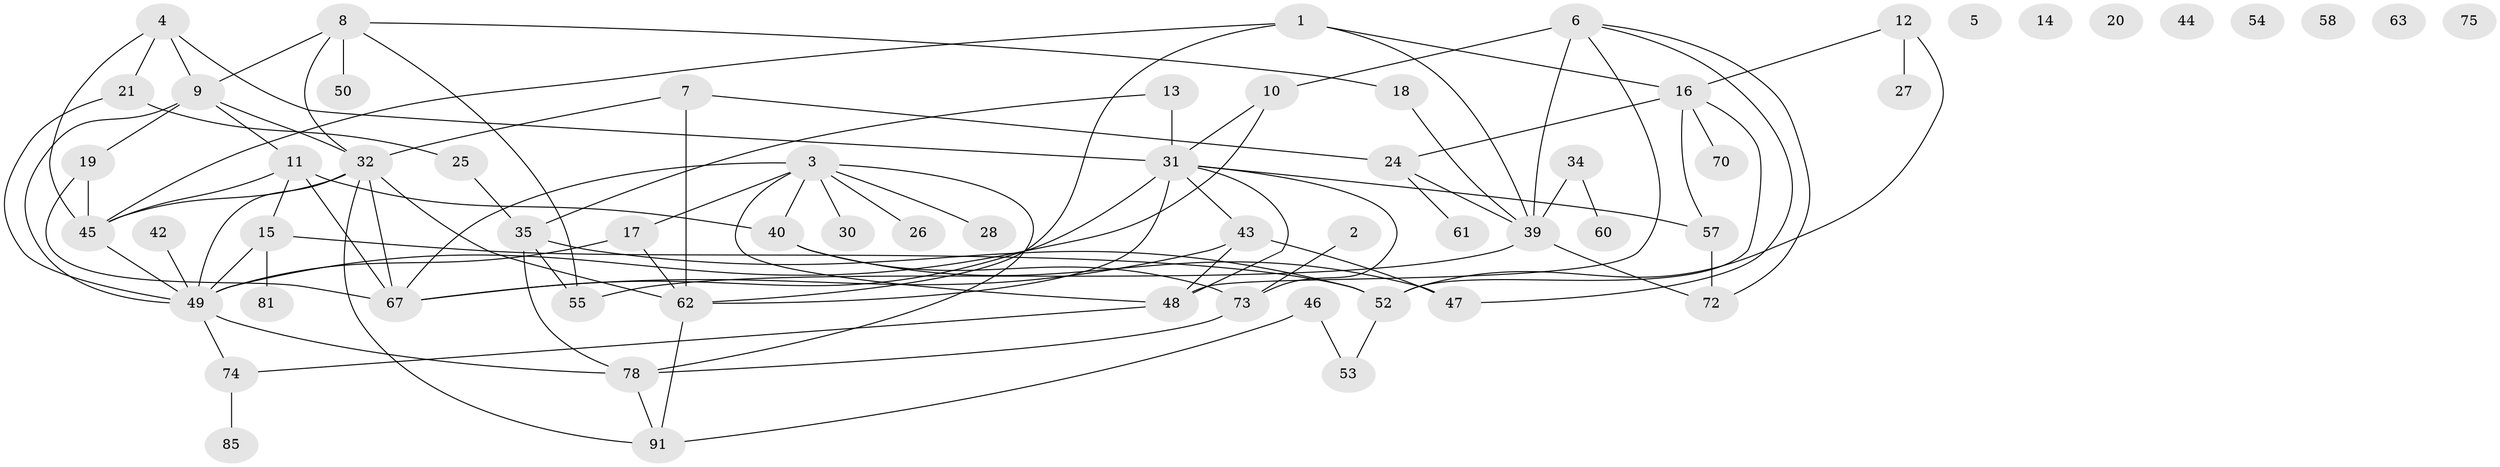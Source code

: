 // original degree distribution, {2: 0.15217391304347827, 7: 0.021739130434782608, 0: 0.07608695652173914, 3: 0.22826086956521738, 4: 0.1956521739130435, 1: 0.17391304347826086, 5: 0.14130434782608695, 8: 0.010869565217391304}
// Generated by graph-tools (version 1.1) at 2025/41/03/06/25 10:41:25]
// undirected, 62 vertices, 98 edges
graph export_dot {
graph [start="1"]
  node [color=gray90,style=filled];
  1 [super="+33"];
  2 [super="+23"];
  3 [super="+79"];
  4 [super="+92"];
  5;
  6 [super="+29"];
  7 [super="+71"];
  8 [super="+80"];
  9 [super="+36"];
  10 [super="+87"];
  11 [super="+56"];
  12;
  13 [super="+22"];
  14 [super="+82"];
  15 [super="+41"];
  16 [super="+89"];
  17;
  18;
  19 [super="+37"];
  20;
  21;
  24 [super="+66"];
  25;
  26;
  27;
  28;
  30;
  31 [super="+90"];
  32 [super="+38"];
  34;
  35 [super="+88"];
  39 [super="+69"];
  40 [super="+77"];
  42;
  43;
  44;
  45 [super="+64"];
  46;
  47 [super="+86"];
  48 [super="+51"];
  49 [super="+65"];
  50;
  52 [super="+59"];
  53;
  54;
  55;
  57;
  58;
  60;
  61;
  62 [super="+76"];
  63;
  67 [super="+68"];
  70;
  72;
  73 [super="+83"];
  74;
  75;
  78 [super="+84"];
  81;
  85;
  91;
  1 -- 16;
  1 -- 45;
  1 -- 39;
  1 -- 62;
  2 -- 73;
  3 -- 26;
  3 -- 28;
  3 -- 48;
  3 -- 67;
  3 -- 78;
  3 -- 17;
  3 -- 30;
  3 -- 40;
  4 -- 21;
  4 -- 45;
  4 -- 9;
  4 -- 31;
  6 -- 10 [weight=2];
  6 -- 72;
  6 -- 48;
  6 -- 39;
  6 -- 47;
  7 -- 24;
  7 -- 32;
  7 -- 62;
  8 -- 18;
  8 -- 50;
  8 -- 32;
  8 -- 55;
  8 -- 9;
  9 -- 11;
  9 -- 32;
  9 -- 49;
  9 -- 19;
  10 -- 49;
  10 -- 31;
  11 -- 45;
  11 -- 67;
  11 -- 15;
  11 -- 40;
  12 -- 16;
  12 -- 27;
  12 -- 52;
  13 -- 35;
  13 -- 31;
  15 -- 52;
  15 -- 81;
  15 -- 49;
  16 -- 24 [weight=2];
  16 -- 57;
  16 -- 52;
  16 -- 70;
  17 -- 62;
  17 -- 49;
  18 -- 39;
  19 -- 67 [weight=2];
  19 -- 45 [weight=2];
  21 -- 25;
  21 -- 49;
  24 -- 61;
  24 -- 39;
  25 -- 35;
  31 -- 43;
  31 -- 57;
  31 -- 73 [weight=2];
  31 -- 62;
  31 -- 48;
  31 -- 67;
  32 -- 45;
  32 -- 49;
  32 -- 67;
  32 -- 91;
  32 -- 62;
  34 -- 60;
  34 -- 39;
  35 -- 52;
  35 -- 78;
  35 -- 55;
  39 -- 55;
  39 -- 72;
  40 -- 73;
  40 -- 47;
  42 -- 49;
  43 -- 47;
  43 -- 48;
  43 -- 67;
  45 -- 49;
  46 -- 53;
  46 -- 91;
  48 -- 74;
  49 -- 78;
  49 -- 74;
  52 -- 53;
  57 -- 72;
  62 -- 91;
  73 -- 78;
  74 -- 85;
  78 -- 91;
}
